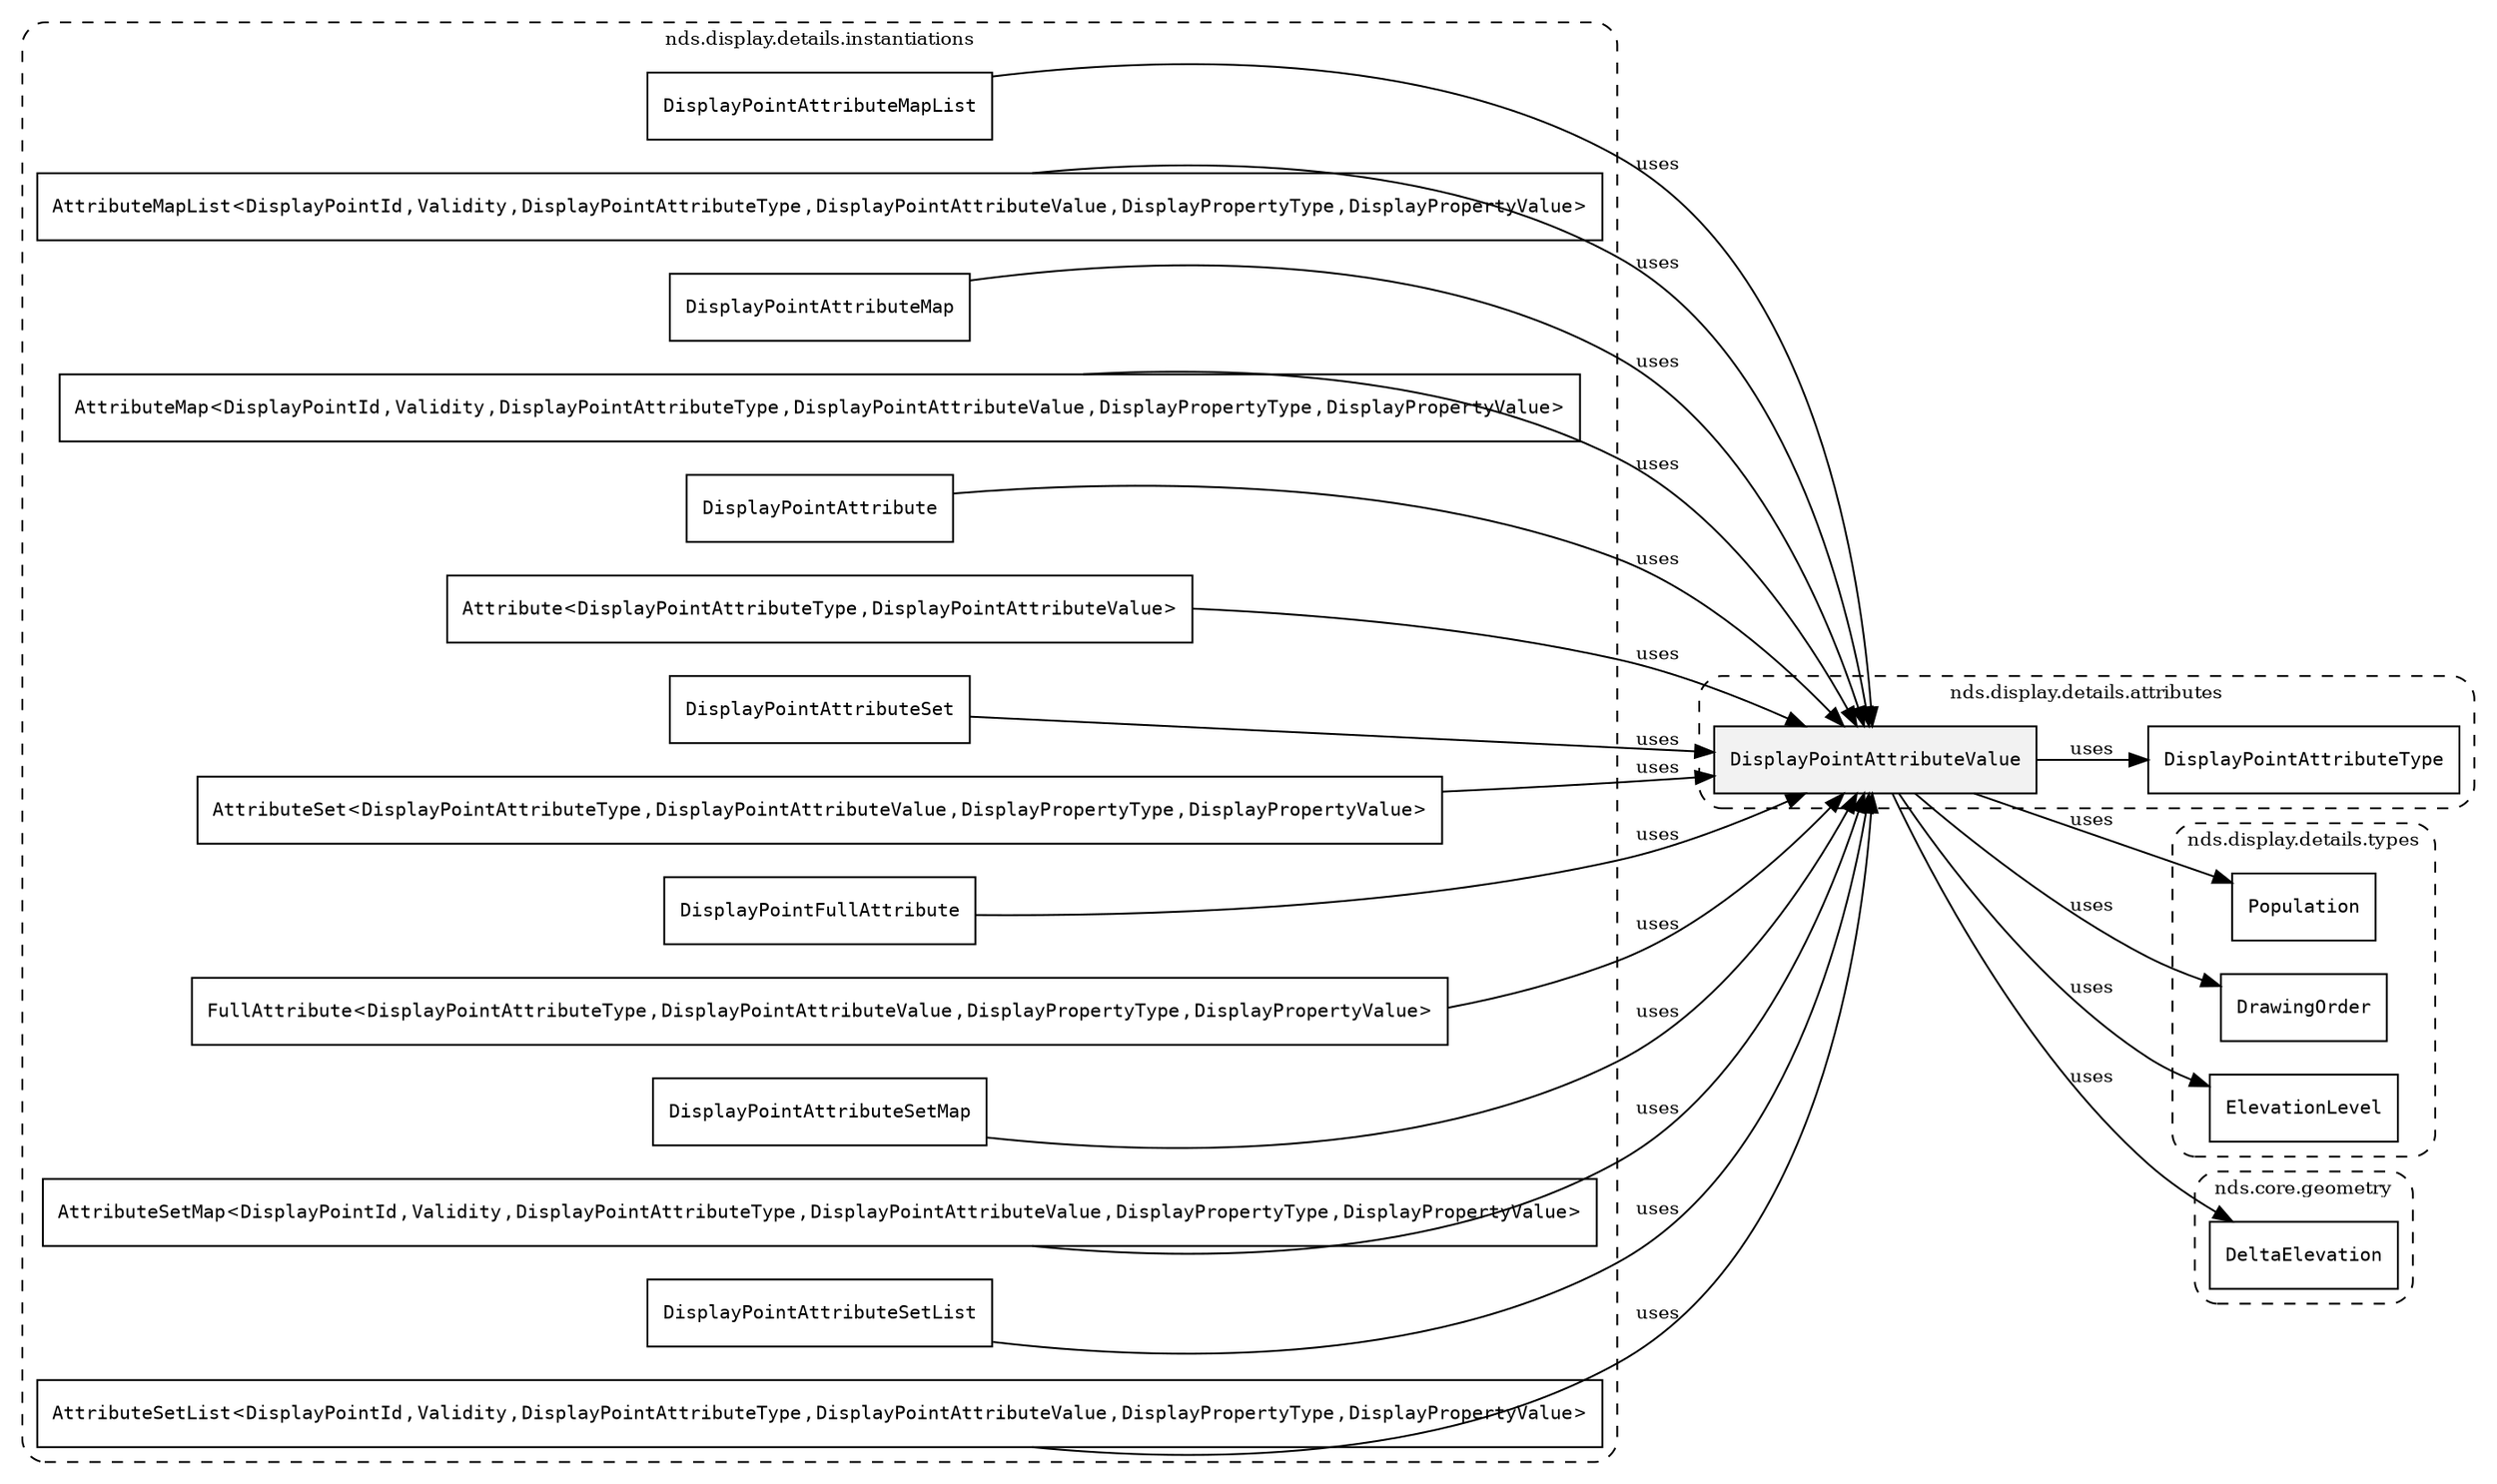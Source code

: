 /**
 * This dot file creates symbol collaboration diagram for DisplayPointAttributeValue.
 */
digraph ZSERIO
{
    node [shape=box, fontsize=10];
    rankdir="LR";
    fontsize=10;
    tooltip="DisplayPointAttributeValue collaboration diagram";

    subgraph "cluster_nds.display.details.attributes"
    {
        style="dashed, rounded";
        label="nds.display.details.attributes";
        tooltip="Package nds.display.details.attributes";
        href="../../../content/packages/nds.display.details.attributes.html#Package-nds-display-details-attributes";
        target="_parent";

        "DisplayPointAttributeValue" [style="filled", fillcolor="#0000000D", target="_parent", label=<<font face="monospace"><table align="center" border="0" cellspacing="0" cellpadding="0"><tr><td href="../../../content/packages/nds.display.details.attributes.html#Choice-DisplayPointAttributeValue" title="Choice defined in nds.display.details.attributes">DisplayPointAttributeValue</td></tr></table></font>>];
        "DisplayPointAttributeType" [target="_parent", label=<<font face="monospace"><table align="center" border="0" cellspacing="0" cellpadding="0"><tr><td href="../../../content/packages/nds.display.details.attributes.html#Enum-DisplayPointAttributeType" title="Enum defined in nds.display.details.attributes">DisplayPointAttributeType</td></tr></table></font>>];
    }

    subgraph "cluster_nds.display.details.types"
    {
        style="dashed, rounded";
        label="nds.display.details.types";
        tooltip="Package nds.display.details.types";
        href="../../../content/packages/nds.display.details.types.html#Package-nds-display-details-types";
        target="_parent";

        "Population" [target="_parent", label=<<font face="monospace"><table align="center" border="0" cellspacing="0" cellpadding="0"><tr><td href="../../../content/packages/nds.display.details.types.html#Enum-Population" title="Enum defined in nds.display.details.types">Population</td></tr></table></font>>];
        "DrawingOrder" [target="_parent", label=<<font face="monospace"><table align="center" border="0" cellspacing="0" cellpadding="0"><tr><td href="../../../content/packages/nds.display.details.types.html#Structure-DrawingOrder" title="Structure defined in nds.display.details.types">DrawingOrder</td></tr></table></font>>];
        "ElevationLevel" [target="_parent", label=<<font face="monospace"><table align="center" border="0" cellspacing="0" cellpadding="0"><tr><td href="../../../content/packages/nds.display.details.types.html#Subtype-ElevationLevel" title="Subtype defined in nds.display.details.types">ElevationLevel</td></tr></table></font>>];
    }

    subgraph "cluster_nds.core.geometry"
    {
        style="dashed, rounded";
        label="nds.core.geometry";
        tooltip="Package nds.core.geometry";
        href="../../../content/packages/nds.core.geometry.html#Package-nds-core-geometry";
        target="_parent";

        "DeltaElevation" [target="_parent", label=<<font face="monospace"><table align="center" border="0" cellspacing="0" cellpadding="0"><tr><td href="../../../content/packages/nds.core.geometry.html#Subtype-DeltaElevation" title="Subtype defined in nds.core.geometry">DeltaElevation</td></tr></table></font>>];
    }

    subgraph "cluster_nds.display.details.instantiations"
    {
        style="dashed, rounded";
        label="nds.display.details.instantiations";
        tooltip="Package nds.display.details.instantiations";
        href="../../../content/packages/nds.display.details.instantiations.html#Package-nds-display-details-instantiations";
        target="_parent";

        "DisplayPointAttributeMapList" [target="_parent", label=<<font face="monospace"><table align="center" border="0" cellspacing="0" cellpadding="0"><tr><td href="../../../content/packages/nds.display.details.instantiations.html#InstantiateType-DisplayPointAttributeMapList" title="InstantiateType defined in nds.display.details.instantiations">DisplayPointAttributeMapList</td></tr></table></font>>];
        "AttributeMapList&lt;DisplayPointId,Validity,DisplayPointAttributeType,DisplayPointAttributeValue,DisplayPropertyType,DisplayPropertyValue&gt;" [target="_parent", label=<<font face="monospace"><table align="center" border="0" cellspacing="0" cellpadding="0"><tr><td href="../../../content/packages/nds.core.attributemap.html#Structure-AttributeMapList" title="Structure defined in nds.core.attributemap">AttributeMapList</td><td>&lt;</td><td><table align="center" border="0" cellspacing="0" cellpadding="0"><tr><td href="../../../content/packages/nds.display.reference.types.html#Subtype-DisplayPointId" title="Subtype defined in nds.display.reference.types">DisplayPointId</td></tr></table></td><td>,</td><td><table align="center" border="0" cellspacing="0" cellpadding="0"><tr><td href="../../../content/packages/nds.core.attributemap.html#Structure-Validity" title="Structure defined in nds.core.attributemap">Validity</td></tr></table></td><td>,</td><td><table align="center" border="0" cellspacing="0" cellpadding="0"><tr><td href="../../../content/packages/nds.display.details.attributes.html#Enum-DisplayPointAttributeType" title="Enum defined in nds.display.details.attributes">DisplayPointAttributeType</td></tr></table></td><td>,</td><td><table align="center" border="0" cellspacing="0" cellpadding="0"><tr><td href="../../../content/packages/nds.display.details.attributes.html#Choice-DisplayPointAttributeValue" title="Choice defined in nds.display.details.attributes">DisplayPointAttributeValue</td></tr></table></td><td>,</td><td><table align="center" border="0" cellspacing="0" cellpadding="0"><tr><td href="../../../content/packages/nds.display.details.properties.html#Structure-DisplayPropertyType" title="Structure defined in nds.display.details.properties">DisplayPropertyType</td></tr></table></td><td>,</td><td><table align="center" border="0" cellspacing="0" cellpadding="0"><tr><td href="../../../content/packages/nds.display.details.properties.html#Structure-DisplayPropertyValue" title="Structure defined in nds.display.details.properties">DisplayPropertyValue</td></tr></table></td><td>&gt;</td></tr></table></font>>];
        "DisplayPointAttributeMap" [target="_parent", label=<<font face="monospace"><table align="center" border="0" cellspacing="0" cellpadding="0"><tr><td href="../../../content/packages/nds.display.details.instantiations.html#InstantiateType-DisplayPointAttributeMap" title="InstantiateType defined in nds.display.details.instantiations">DisplayPointAttributeMap</td></tr></table></font>>];
        "AttributeMap&lt;DisplayPointId,Validity,DisplayPointAttributeType,DisplayPointAttributeValue,DisplayPropertyType,DisplayPropertyValue&gt;" [target="_parent", label=<<font face="monospace"><table align="center" border="0" cellspacing="0" cellpadding="0"><tr><td href="../../../content/packages/nds.core.attributemap.html#Structure-AttributeMap" title="Structure defined in nds.core.attributemap">AttributeMap</td><td>&lt;</td><td><table align="center" border="0" cellspacing="0" cellpadding="0"><tr><td href="../../../content/packages/nds.display.reference.types.html#Subtype-DisplayPointId" title="Subtype defined in nds.display.reference.types">DisplayPointId</td></tr></table></td><td>,</td><td><table align="center" border="0" cellspacing="0" cellpadding="0"><tr><td href="../../../content/packages/nds.core.attributemap.html#Structure-Validity" title="Structure defined in nds.core.attributemap">Validity</td></tr></table></td><td>,</td><td><table align="center" border="0" cellspacing="0" cellpadding="0"><tr><td href="../../../content/packages/nds.display.details.attributes.html#Enum-DisplayPointAttributeType" title="Enum defined in nds.display.details.attributes">DisplayPointAttributeType</td></tr></table></td><td>,</td><td><table align="center" border="0" cellspacing="0" cellpadding="0"><tr><td href="../../../content/packages/nds.display.details.attributes.html#Choice-DisplayPointAttributeValue" title="Choice defined in nds.display.details.attributes">DisplayPointAttributeValue</td></tr></table></td><td>,</td><td><table align="center" border="0" cellspacing="0" cellpadding="0"><tr><td href="../../../content/packages/nds.display.details.properties.html#Structure-DisplayPropertyType" title="Structure defined in nds.display.details.properties">DisplayPropertyType</td></tr></table></td><td>,</td><td><table align="center" border="0" cellspacing="0" cellpadding="0"><tr><td href="../../../content/packages/nds.display.details.properties.html#Structure-DisplayPropertyValue" title="Structure defined in nds.display.details.properties">DisplayPropertyValue</td></tr></table></td><td>&gt;</td></tr></table></font>>];
        "DisplayPointAttribute" [target="_parent", label=<<font face="monospace"><table align="center" border="0" cellspacing="0" cellpadding="0"><tr><td href="../../../content/packages/nds.display.details.instantiations.html#InstantiateType-DisplayPointAttribute" title="InstantiateType defined in nds.display.details.instantiations">DisplayPointAttribute</td></tr></table></font>>];
        "Attribute&lt;DisplayPointAttributeType,DisplayPointAttributeValue&gt;" [target="_parent", label=<<font face="monospace"><table align="center" border="0" cellspacing="0" cellpadding="0"><tr><td href="../../../content/packages/nds.core.attributemap.html#Structure-Attribute" title="Structure defined in nds.core.attributemap">Attribute</td><td>&lt;</td><td><table align="center" border="0" cellspacing="0" cellpadding="0"><tr><td href="../../../content/packages/nds.display.details.attributes.html#Enum-DisplayPointAttributeType" title="Enum defined in nds.display.details.attributes">DisplayPointAttributeType</td></tr></table></td><td>,</td><td><table align="center" border="0" cellspacing="0" cellpadding="0"><tr><td href="../../../content/packages/nds.display.details.attributes.html#Choice-DisplayPointAttributeValue" title="Choice defined in nds.display.details.attributes">DisplayPointAttributeValue</td></tr></table></td><td>&gt;</td></tr></table></font>>];
        "DisplayPointAttributeSet" [target="_parent", label=<<font face="monospace"><table align="center" border="0" cellspacing="0" cellpadding="0"><tr><td href="../../../content/packages/nds.display.details.instantiations.html#InstantiateType-DisplayPointAttributeSet" title="InstantiateType defined in nds.display.details.instantiations">DisplayPointAttributeSet</td></tr></table></font>>];
        "AttributeSet&lt;DisplayPointAttributeType,DisplayPointAttributeValue,DisplayPropertyType,DisplayPropertyValue&gt;" [target="_parent", label=<<font face="monospace"><table align="center" border="0" cellspacing="0" cellpadding="0"><tr><td href="../../../content/packages/nds.core.attributemap.html#Structure-AttributeSet" title="Structure defined in nds.core.attributemap">AttributeSet</td><td>&lt;</td><td><table align="center" border="0" cellspacing="0" cellpadding="0"><tr><td href="../../../content/packages/nds.display.details.attributes.html#Enum-DisplayPointAttributeType" title="Enum defined in nds.display.details.attributes">DisplayPointAttributeType</td></tr></table></td><td>,</td><td><table align="center" border="0" cellspacing="0" cellpadding="0"><tr><td href="../../../content/packages/nds.display.details.attributes.html#Choice-DisplayPointAttributeValue" title="Choice defined in nds.display.details.attributes">DisplayPointAttributeValue</td></tr></table></td><td>,</td><td><table align="center" border="0" cellspacing="0" cellpadding="0"><tr><td href="../../../content/packages/nds.display.details.properties.html#Structure-DisplayPropertyType" title="Structure defined in nds.display.details.properties">DisplayPropertyType</td></tr></table></td><td>,</td><td><table align="center" border="0" cellspacing="0" cellpadding="0"><tr><td href="../../../content/packages/nds.display.details.properties.html#Structure-DisplayPropertyValue" title="Structure defined in nds.display.details.properties">DisplayPropertyValue</td></tr></table></td><td>&gt;</td></tr></table></font>>];
        "DisplayPointFullAttribute" [target="_parent", label=<<font face="monospace"><table align="center" border="0" cellspacing="0" cellpadding="0"><tr><td href="../../../content/packages/nds.display.details.instantiations.html#InstantiateType-DisplayPointFullAttribute" title="InstantiateType defined in nds.display.details.instantiations">DisplayPointFullAttribute</td></tr></table></font>>];
        "FullAttribute&lt;DisplayPointAttributeType,DisplayPointAttributeValue,DisplayPropertyType,DisplayPropertyValue&gt;" [target="_parent", label=<<font face="monospace"><table align="center" border="0" cellspacing="0" cellpadding="0"><tr><td href="../../../content/packages/nds.core.attributemap.html#Structure-FullAttribute" title="Structure defined in nds.core.attributemap">FullAttribute</td><td>&lt;</td><td><table align="center" border="0" cellspacing="0" cellpadding="0"><tr><td href="../../../content/packages/nds.display.details.attributes.html#Enum-DisplayPointAttributeType" title="Enum defined in nds.display.details.attributes">DisplayPointAttributeType</td></tr></table></td><td>,</td><td><table align="center" border="0" cellspacing="0" cellpadding="0"><tr><td href="../../../content/packages/nds.display.details.attributes.html#Choice-DisplayPointAttributeValue" title="Choice defined in nds.display.details.attributes">DisplayPointAttributeValue</td></tr></table></td><td>,</td><td><table align="center" border="0" cellspacing="0" cellpadding="0"><tr><td href="../../../content/packages/nds.display.details.properties.html#Structure-DisplayPropertyType" title="Structure defined in nds.display.details.properties">DisplayPropertyType</td></tr></table></td><td>,</td><td><table align="center" border="0" cellspacing="0" cellpadding="0"><tr><td href="../../../content/packages/nds.display.details.properties.html#Structure-DisplayPropertyValue" title="Structure defined in nds.display.details.properties">DisplayPropertyValue</td></tr></table></td><td>&gt;</td></tr></table></font>>];
        "DisplayPointAttributeSetMap" [target="_parent", label=<<font face="monospace"><table align="center" border="0" cellspacing="0" cellpadding="0"><tr><td href="../../../content/packages/nds.display.details.instantiations.html#InstantiateType-DisplayPointAttributeSetMap" title="InstantiateType defined in nds.display.details.instantiations">DisplayPointAttributeSetMap</td></tr></table></font>>];
        "AttributeSetMap&lt;DisplayPointId,Validity,DisplayPointAttributeType,DisplayPointAttributeValue,DisplayPropertyType,DisplayPropertyValue&gt;" [target="_parent", label=<<font face="monospace"><table align="center" border="0" cellspacing="0" cellpadding="0"><tr><td href="../../../content/packages/nds.core.attributemap.html#Structure-AttributeSetMap" title="Structure defined in nds.core.attributemap">AttributeSetMap</td><td>&lt;</td><td><table align="center" border="0" cellspacing="0" cellpadding="0"><tr><td href="../../../content/packages/nds.display.reference.types.html#Subtype-DisplayPointId" title="Subtype defined in nds.display.reference.types">DisplayPointId</td></tr></table></td><td>,</td><td><table align="center" border="0" cellspacing="0" cellpadding="0"><tr><td href="../../../content/packages/nds.core.attributemap.html#Structure-Validity" title="Structure defined in nds.core.attributemap">Validity</td></tr></table></td><td>,</td><td><table align="center" border="0" cellspacing="0" cellpadding="0"><tr><td href="../../../content/packages/nds.display.details.attributes.html#Enum-DisplayPointAttributeType" title="Enum defined in nds.display.details.attributes">DisplayPointAttributeType</td></tr></table></td><td>,</td><td><table align="center" border="0" cellspacing="0" cellpadding="0"><tr><td href="../../../content/packages/nds.display.details.attributes.html#Choice-DisplayPointAttributeValue" title="Choice defined in nds.display.details.attributes">DisplayPointAttributeValue</td></tr></table></td><td>,</td><td><table align="center" border="0" cellspacing="0" cellpadding="0"><tr><td href="../../../content/packages/nds.display.details.properties.html#Structure-DisplayPropertyType" title="Structure defined in nds.display.details.properties">DisplayPropertyType</td></tr></table></td><td>,</td><td><table align="center" border="0" cellspacing="0" cellpadding="0"><tr><td href="../../../content/packages/nds.display.details.properties.html#Structure-DisplayPropertyValue" title="Structure defined in nds.display.details.properties">DisplayPropertyValue</td></tr></table></td><td>&gt;</td></tr></table></font>>];
        "DisplayPointAttributeSetList" [target="_parent", label=<<font face="monospace"><table align="center" border="0" cellspacing="0" cellpadding="0"><tr><td href="../../../content/packages/nds.display.details.instantiations.html#InstantiateType-DisplayPointAttributeSetList" title="InstantiateType defined in nds.display.details.instantiations">DisplayPointAttributeSetList</td></tr></table></font>>];
        "AttributeSetList&lt;DisplayPointId,Validity,DisplayPointAttributeType,DisplayPointAttributeValue,DisplayPropertyType,DisplayPropertyValue&gt;" [target="_parent", label=<<font face="monospace"><table align="center" border="0" cellspacing="0" cellpadding="0"><tr><td href="../../../content/packages/nds.core.attributemap.html#Structure-AttributeSetList" title="Structure defined in nds.core.attributemap">AttributeSetList</td><td>&lt;</td><td><table align="center" border="0" cellspacing="0" cellpadding="0"><tr><td href="../../../content/packages/nds.display.reference.types.html#Subtype-DisplayPointId" title="Subtype defined in nds.display.reference.types">DisplayPointId</td></tr></table></td><td>,</td><td><table align="center" border="0" cellspacing="0" cellpadding="0"><tr><td href="../../../content/packages/nds.core.attributemap.html#Structure-Validity" title="Structure defined in nds.core.attributemap">Validity</td></tr></table></td><td>,</td><td><table align="center" border="0" cellspacing="0" cellpadding="0"><tr><td href="../../../content/packages/nds.display.details.attributes.html#Enum-DisplayPointAttributeType" title="Enum defined in nds.display.details.attributes">DisplayPointAttributeType</td></tr></table></td><td>,</td><td><table align="center" border="0" cellspacing="0" cellpadding="0"><tr><td href="../../../content/packages/nds.display.details.attributes.html#Choice-DisplayPointAttributeValue" title="Choice defined in nds.display.details.attributes">DisplayPointAttributeValue</td></tr></table></td><td>,</td><td><table align="center" border="0" cellspacing="0" cellpadding="0"><tr><td href="../../../content/packages/nds.display.details.properties.html#Structure-DisplayPropertyType" title="Structure defined in nds.display.details.properties">DisplayPropertyType</td></tr></table></td><td>,</td><td><table align="center" border="0" cellspacing="0" cellpadding="0"><tr><td href="../../../content/packages/nds.display.details.properties.html#Structure-DisplayPropertyValue" title="Structure defined in nds.display.details.properties">DisplayPropertyValue</td></tr></table></td><td>&gt;</td></tr></table></font>>];
    }

    "DisplayPointAttributeValue" -> "DisplayPointAttributeType" [label="uses", fontsize=10];
    "DisplayPointAttributeValue" -> "Population" [label="uses", fontsize=10];
    "DisplayPointAttributeValue" -> "DrawingOrder" [label="uses", fontsize=10];
    "DisplayPointAttributeValue" -> "DeltaElevation" [label="uses", fontsize=10];
    "DisplayPointAttributeValue" -> "ElevationLevel" [label="uses", fontsize=10];
    "DisplayPointAttributeMapList" -> "DisplayPointAttributeValue" [label="uses", fontsize=10];
    "AttributeMapList&lt;DisplayPointId,Validity,DisplayPointAttributeType,DisplayPointAttributeValue,DisplayPropertyType,DisplayPropertyValue&gt;" -> "DisplayPointAttributeValue" [label="uses", fontsize=10];
    "DisplayPointAttributeMap" -> "DisplayPointAttributeValue" [label="uses", fontsize=10];
    "AttributeMap&lt;DisplayPointId,Validity,DisplayPointAttributeType,DisplayPointAttributeValue,DisplayPropertyType,DisplayPropertyValue&gt;" -> "DisplayPointAttributeValue" [label="uses", fontsize=10];
    "DisplayPointAttribute" -> "DisplayPointAttributeValue" [label="uses", fontsize=10];
    "Attribute&lt;DisplayPointAttributeType,DisplayPointAttributeValue&gt;" -> "DisplayPointAttributeValue" [label="uses", fontsize=10];
    "DisplayPointAttributeSet" -> "DisplayPointAttributeValue" [label="uses", fontsize=10];
    "AttributeSet&lt;DisplayPointAttributeType,DisplayPointAttributeValue,DisplayPropertyType,DisplayPropertyValue&gt;" -> "DisplayPointAttributeValue" [label="uses", fontsize=10];
    "DisplayPointFullAttribute" -> "DisplayPointAttributeValue" [label="uses", fontsize=10];
    "FullAttribute&lt;DisplayPointAttributeType,DisplayPointAttributeValue,DisplayPropertyType,DisplayPropertyValue&gt;" -> "DisplayPointAttributeValue" [label="uses", fontsize=10];
    "DisplayPointAttributeSetMap" -> "DisplayPointAttributeValue" [label="uses", fontsize=10];
    "AttributeSetMap&lt;DisplayPointId,Validity,DisplayPointAttributeType,DisplayPointAttributeValue,DisplayPropertyType,DisplayPropertyValue&gt;" -> "DisplayPointAttributeValue" [label="uses", fontsize=10];
    "DisplayPointAttributeSetList" -> "DisplayPointAttributeValue" [label="uses", fontsize=10];
    "AttributeSetList&lt;DisplayPointId,Validity,DisplayPointAttributeType,DisplayPointAttributeValue,DisplayPropertyType,DisplayPropertyValue&gt;" -> "DisplayPointAttributeValue" [label="uses", fontsize=10];
}

